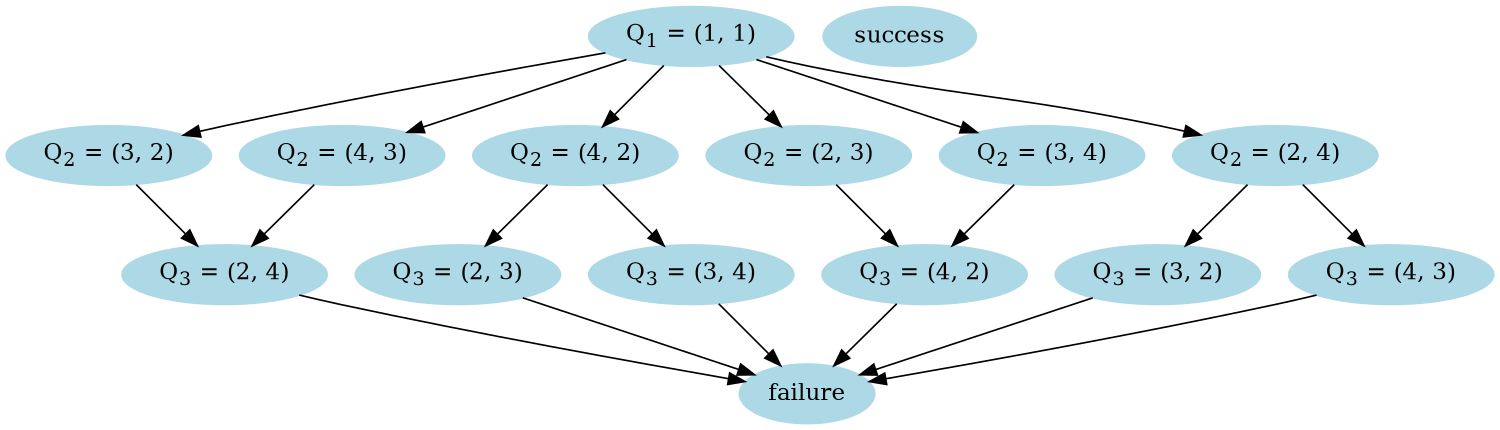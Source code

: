 /* Chapter 2 Exercise 4 Graph */
digraph queens {
  size="10,10";
  node [color=lightblue, style=filled];

  "Q111" [
    label = <Q<SUB>1</SUB> = (1, 1)>
  ];

  "Q232" [
    label = <Q<SUB>2</SUB> = (3, 2)>
  ];
  "Q242" [
    label = <Q<SUB>2</SUB> = (4, 2)>
  ];
  "Q223" [
    label = <Q<SUB>2</SUB> = (2, 3)>
  ];
  "Q243" [
    label = <Q<SUB>2</SUB> = (4, 3)>
  ];
  "Q224" [
    label = <Q<SUB>2</SUB> = (2, 4)>
  ];
  "Q234" [
    label = <Q<SUB>2</SUB> = (3, 4)>
  ];

  "Q324" [
    label = <Q<SUB>3</SUB> = (2, 4)>
  ];
  "Q323" [
    label = <Q<SUB>3</SUB> = (2, 3)>
  ];
  "Q334" [
    label = <Q<SUB>3</SUB> = (3, 4)>
  ];
  "Q342" [
    label = <Q<SUB>3</SUB> = (4, 2)>
  ];
  "Q324" [
    label = <Q<SUB>3</SUB> = (2, 4)>
  ];
  "Q332" [
    label = <Q<SUB>3</SUB> = (3, 2)>
  ];
  "Q343" [
    label = <Q<SUB>3</SUB> = (4, 3)>
  ];
  "Q342" [
    label = <Q<SUB>3</SUB> = (4, 2)>
  ];
  "S" [
    label = "success"
  ];
  "F" [
    label = "failure"
  ];



  "Q111" -> "Q232";
  "Q111" -> "Q242";
  "Q111" -> "Q223";
  "Q111" -> "Q243";
  "Q111" -> "Q224";
  "Q111" -> "Q234";


  "Q232" -> "Q324";

  "Q242" -> "Q323";
  "Q242" -> "Q334";

  "Q223" -> "Q342";

  "Q243" -> "Q324";

  "Q224" -> "Q332";
  "Q224" -> "Q343";

  "Q234" -> "Q342";

  "Q324" -> "F";
  "Q323" -> "F";
  "Q334" -> "F";
  "Q342" -> "F";
  "Q332" -> "F";
  "Q343" -> "F";
}

